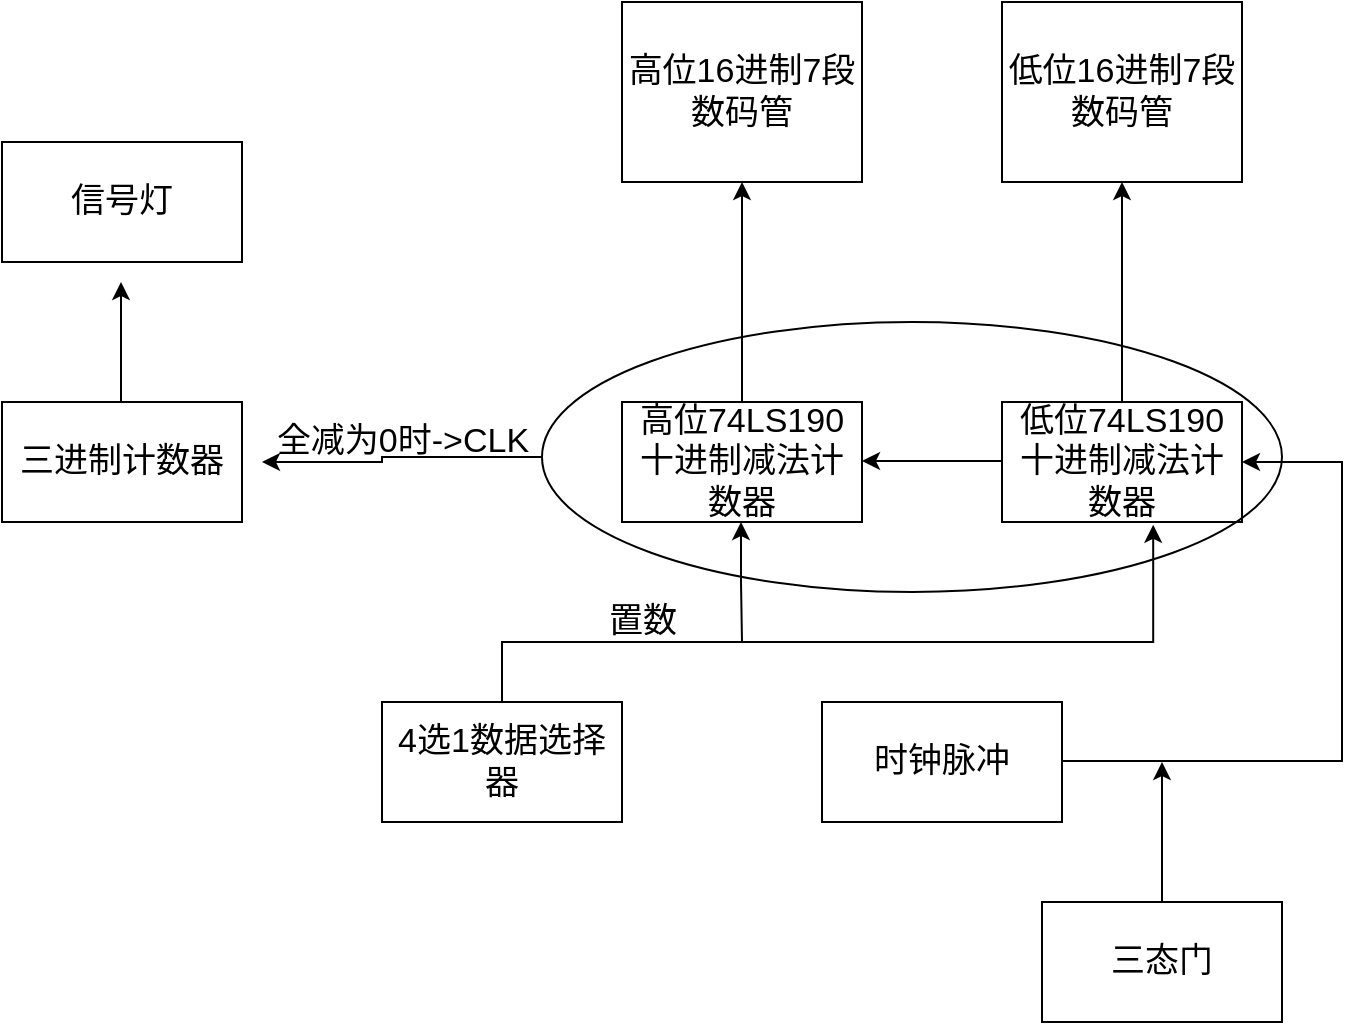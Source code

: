 <mxfile version="17.4.4" type="github"><diagram id="lTraME3TD2s4iK4p5IcR" name="Page-1"><mxGraphModel dx="1038" dy="571" grid="1" gridSize="10" guides="1" tooltips="1" connect="1" arrows="1" fold="1" page="1" pageScale="1" pageWidth="827" pageHeight="1169" math="0" shadow="0"><root><mxCell id="0"/><mxCell id="1" parent="0"/><mxCell id="0kqbjtE9f9v7O7AJ5x35-2" value="&lt;font style=&quot;font-size: 17px&quot;&gt;时钟脉冲&lt;/font&gt;" style="rounded=0;whiteSpace=wrap;html=1;" vertex="1" parent="1"><mxGeometry x="510" y="490" width="120" height="60" as="geometry"/></mxCell><mxCell id="0kqbjtE9f9v7O7AJ5x35-4" value="" style="endArrow=classic;html=1;rounded=0;fontSize=17;edgeStyle=orthogonalEdgeStyle;" edge="1" parent="1"><mxGeometry width="50" height="50" relative="1" as="geometry"><mxPoint x="630" y="519.5" as="sourcePoint"/><mxPoint x="720" y="370" as="targetPoint"/><Array as="points"><mxPoint x="770" y="520"/><mxPoint x="770" y="370"/></Array></mxGeometry></mxCell><mxCell id="0kqbjtE9f9v7O7AJ5x35-13" style="edgeStyle=orthogonalEdgeStyle;rounded=0;orthogonalLoop=1;jettySize=auto;html=1;exitX=0.5;exitY=0;exitDx=0;exitDy=0;fontSize=12;" edge="1" parent="1" source="0kqbjtE9f9v7O7AJ5x35-5"><mxGeometry relative="1" as="geometry"><mxPoint x="660" y="230" as="targetPoint"/></mxGeometry></mxCell><mxCell id="0kqbjtE9f9v7O7AJ5x35-5" value="低位74LS190十进制减法计数器" style="rounded=0;whiteSpace=wrap;html=1;fontSize=17;" vertex="1" parent="1"><mxGeometry x="600" y="340" width="120" height="60" as="geometry"/></mxCell><mxCell id="0kqbjtE9f9v7O7AJ5x35-6" value="" style="endArrow=classic;html=1;rounded=0;fontSize=17;" edge="1" parent="1"><mxGeometry width="50" height="50" relative="1" as="geometry"><mxPoint x="600" y="369.5" as="sourcePoint"/><mxPoint x="530" y="369.5" as="targetPoint"/></mxGeometry></mxCell><mxCell id="0kqbjtE9f9v7O7AJ5x35-25" style="edgeStyle=elbowEdgeStyle;rounded=0;orthogonalLoop=1;jettySize=auto;html=1;exitX=0;exitY=0.5;exitDx=0;exitDy=0;fontSize=17;" edge="1" parent="1" source="0kqbjtE9f9v7O7AJ5x35-30"><mxGeometry relative="1" as="geometry"><mxPoint x="230" y="370" as="targetPoint"/><Array as="points"><mxPoint x="290" y="370"/><mxPoint x="280" y="370"/><mxPoint x="300" y="430"/></Array></mxGeometry></mxCell><mxCell id="0kqbjtE9f9v7O7AJ5x35-8" value="高位74LS190十进制减法计数器" style="rounded=0;whiteSpace=wrap;html=1;fontSize=17;" vertex="1" parent="1"><mxGeometry x="410" y="340" width="120" height="60" as="geometry"/></mxCell><mxCell id="0kqbjtE9f9v7O7AJ5x35-12" value="" style="endArrow=classic;html=1;rounded=0;fontSize=12;exitX=0.5;exitY=0;exitDx=0;exitDy=0;" edge="1" parent="1" source="0kqbjtE9f9v7O7AJ5x35-8"><mxGeometry width="50" height="50" relative="1" as="geometry"><mxPoint x="450" y="330" as="sourcePoint"/><mxPoint x="470" y="230" as="targetPoint"/></mxGeometry></mxCell><mxCell id="0kqbjtE9f9v7O7AJ5x35-15" value="&lt;font style=&quot;font-size: 17px&quot;&gt;高位16进制7段数码管&lt;/font&gt;" style="rounded=0;whiteSpace=wrap;html=1;fontSize=12;" vertex="1" parent="1"><mxGeometry x="410" y="140" width="120" height="90" as="geometry"/></mxCell><mxCell id="0kqbjtE9f9v7O7AJ5x35-16" value="&lt;span&gt;&lt;font style=&quot;font-size: 17px&quot;&gt;低位16进制7段数码管&lt;/font&gt;&lt;/span&gt;" style="rounded=0;whiteSpace=wrap;html=1;fontSize=12;" vertex="1" parent="1"><mxGeometry x="600" y="140" width="120" height="90" as="geometry"/></mxCell><mxCell id="0kqbjtE9f9v7O7AJ5x35-17" value="4选1数据选择器" style="rounded=0;whiteSpace=wrap;html=1;fontSize=17;" vertex="1" parent="1"><mxGeometry x="290" y="490" width="120" height="60" as="geometry"/></mxCell><mxCell id="0kqbjtE9f9v7O7AJ5x35-18" value="" style="endArrow=classic;html=1;rounded=0;fontSize=17;exitX=0.5;exitY=0;exitDx=0;exitDy=0;edgeStyle=orthogonalEdgeStyle;entryX=0.63;entryY=1.023;entryDx=0;entryDy=0;entryPerimeter=0;" edge="1" parent="1" source="0kqbjtE9f9v7O7AJ5x35-17" target="0kqbjtE9f9v7O7AJ5x35-5"><mxGeometry width="50" height="50" relative="1" as="geometry"><mxPoint x="330" y="500" as="sourcePoint"/><mxPoint x="680" y="460" as="targetPoint"/><Array as="points"><mxPoint x="350" y="460"/><mxPoint x="676" y="460"/></Array></mxGeometry></mxCell><mxCell id="0kqbjtE9f9v7O7AJ5x35-20" value="" style="endArrow=classic;html=1;rounded=0;fontSize=17;" edge="1" parent="1"><mxGeometry width="50" height="50" relative="1" as="geometry"><mxPoint x="470" y="460" as="sourcePoint"/><mxPoint x="469.5" y="400" as="targetPoint"/><Array as="points"><mxPoint x="469.5" y="430"/></Array></mxGeometry></mxCell><mxCell id="0kqbjtE9f9v7O7AJ5x35-21" value="置数" style="text;html=1;align=center;verticalAlign=middle;resizable=0;points=[];autosize=1;strokeColor=none;fillColor=none;fontSize=17;" vertex="1" parent="1"><mxGeometry x="395" y="435" width="50" height="30" as="geometry"/></mxCell><mxCell id="0kqbjtE9f9v7O7AJ5x35-22" value="三进制计数器" style="rounded=0;whiteSpace=wrap;html=1;fontSize=17;" vertex="1" parent="1"><mxGeometry x="100" y="340" width="120" height="60" as="geometry"/></mxCell><mxCell id="0kqbjtE9f9v7O7AJ5x35-30" value="" style="ellipse;whiteSpace=wrap;html=1;fontSize=17;fillColor=none;" vertex="1" parent="1"><mxGeometry x="370" y="300" width="370" height="135" as="geometry"/></mxCell><mxCell id="0kqbjtE9f9v7O7AJ5x35-31" value="全减为0时-&amp;gt;CLK" style="text;html=1;align=center;verticalAlign=middle;resizable=0;points=[];autosize=1;strokeColor=none;fillColor=none;fontSize=17;" vertex="1" parent="1"><mxGeometry x="230" y="345" width="140" height="30" as="geometry"/></mxCell><mxCell id="0kqbjtE9f9v7O7AJ5x35-32" value="" style="endArrow=classic;html=1;rounded=0;fontSize=17;" edge="1" parent="1"><mxGeometry width="50" height="50" relative="1" as="geometry"><mxPoint x="159.5" y="340" as="sourcePoint"/><mxPoint x="159.5" y="280" as="targetPoint"/></mxGeometry></mxCell><mxCell id="0kqbjtE9f9v7O7AJ5x35-33" value="信号灯" style="rounded=0;whiteSpace=wrap;html=1;fontSize=17;fillColor=none;" vertex="1" parent="1"><mxGeometry x="100" y="210" width="120" height="60" as="geometry"/></mxCell><mxCell id="0kqbjtE9f9v7O7AJ5x35-36" style="edgeStyle=orthogonalEdgeStyle;rounded=0;orthogonalLoop=1;jettySize=auto;html=1;exitX=0.5;exitY=0;exitDx=0;exitDy=0;fontSize=17;" edge="1" parent="1" source="0kqbjtE9f9v7O7AJ5x35-35"><mxGeometry relative="1" as="geometry"><mxPoint x="680" y="520" as="targetPoint"/></mxGeometry></mxCell><mxCell id="0kqbjtE9f9v7O7AJ5x35-35" value="三态门" style="rounded=0;whiteSpace=wrap;html=1;fontSize=17;fillColor=none;" vertex="1" parent="1"><mxGeometry x="620" y="590" width="120" height="60" as="geometry"/></mxCell></root></mxGraphModel></diagram></mxfile>